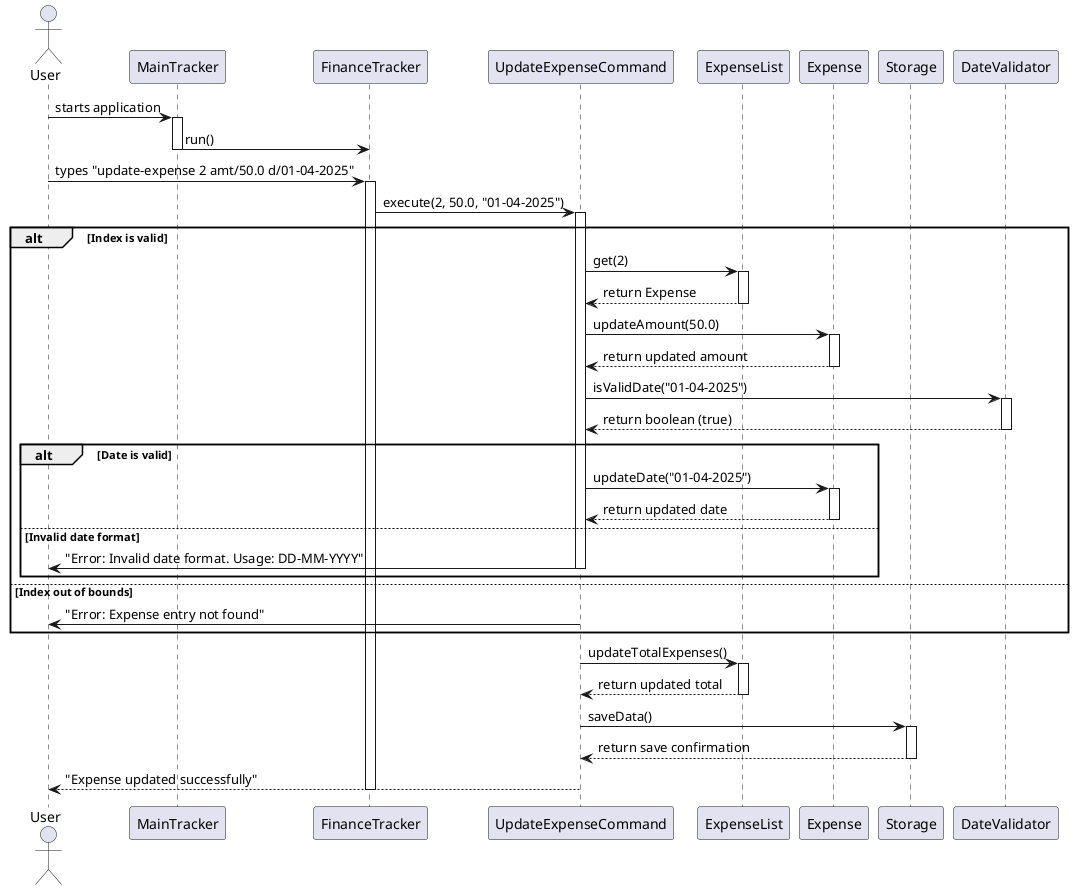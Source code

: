 @startuml
actor User
participant "MainTracker" as Main
participant "FinanceTracker" as Finance
participant "UpdateExpenseCommand" as UpdateCmd
participant "ExpenseList" as ExpenseList
participant "Expense" as Expense
participant "Storage" as Storage
participant "DateValidator" as DateValidator

User -> Main: starts application
activate Main
Main -> Finance: run()
deactivate Main

User -> Finance: types "update-expense 2 amt/50.0 d/01-04-2025"
activate Finance
Finance -> UpdateCmd: execute(2, 50.0, "01-04-2025")
activate UpdateCmd

alt Index is valid
    UpdateCmd -> ExpenseList: get(2)
    activate ExpenseList
    ExpenseList --> UpdateCmd: return Expense
    deactivate ExpenseList

    UpdateCmd -> Expense: updateAmount(50.0)
    activate Expense
    Expense --> UpdateCmd: return updated amount
    deactivate Expense

    UpdateCmd -> DateValidator: isValidDate("01-04-2025")
    activate DateValidator
    DateValidator --> UpdateCmd: return boolean (true)
    deactivate DateValidator

    alt Date is valid
        UpdateCmd -> Expense: updateDate("01-04-2025")
        activate Expense
        Expense --> UpdateCmd: return updated date
        deactivate Expense
    else Invalid date format
        UpdateCmd -> User: "Error: Invalid date format. Usage: DD-MM-YYYY"
        deactivate UpdateCmd
    end
else Index out of bounds
    UpdateCmd -> User: "Error: Expense entry not found"
    deactivate UpdateCmd
end

UpdateCmd -> ExpenseList: updateTotalExpenses()
activate ExpenseList
ExpenseList --> UpdateCmd: return updated total
deactivate ExpenseList

UpdateCmd -> Storage: saveData()
activate Storage
Storage --> UpdateCmd: return save confirmation
deactivate Storage

UpdateCmd --> User: "Expense updated successfully"
deactivate UpdateCmd
deactivate Finance

@enduml
